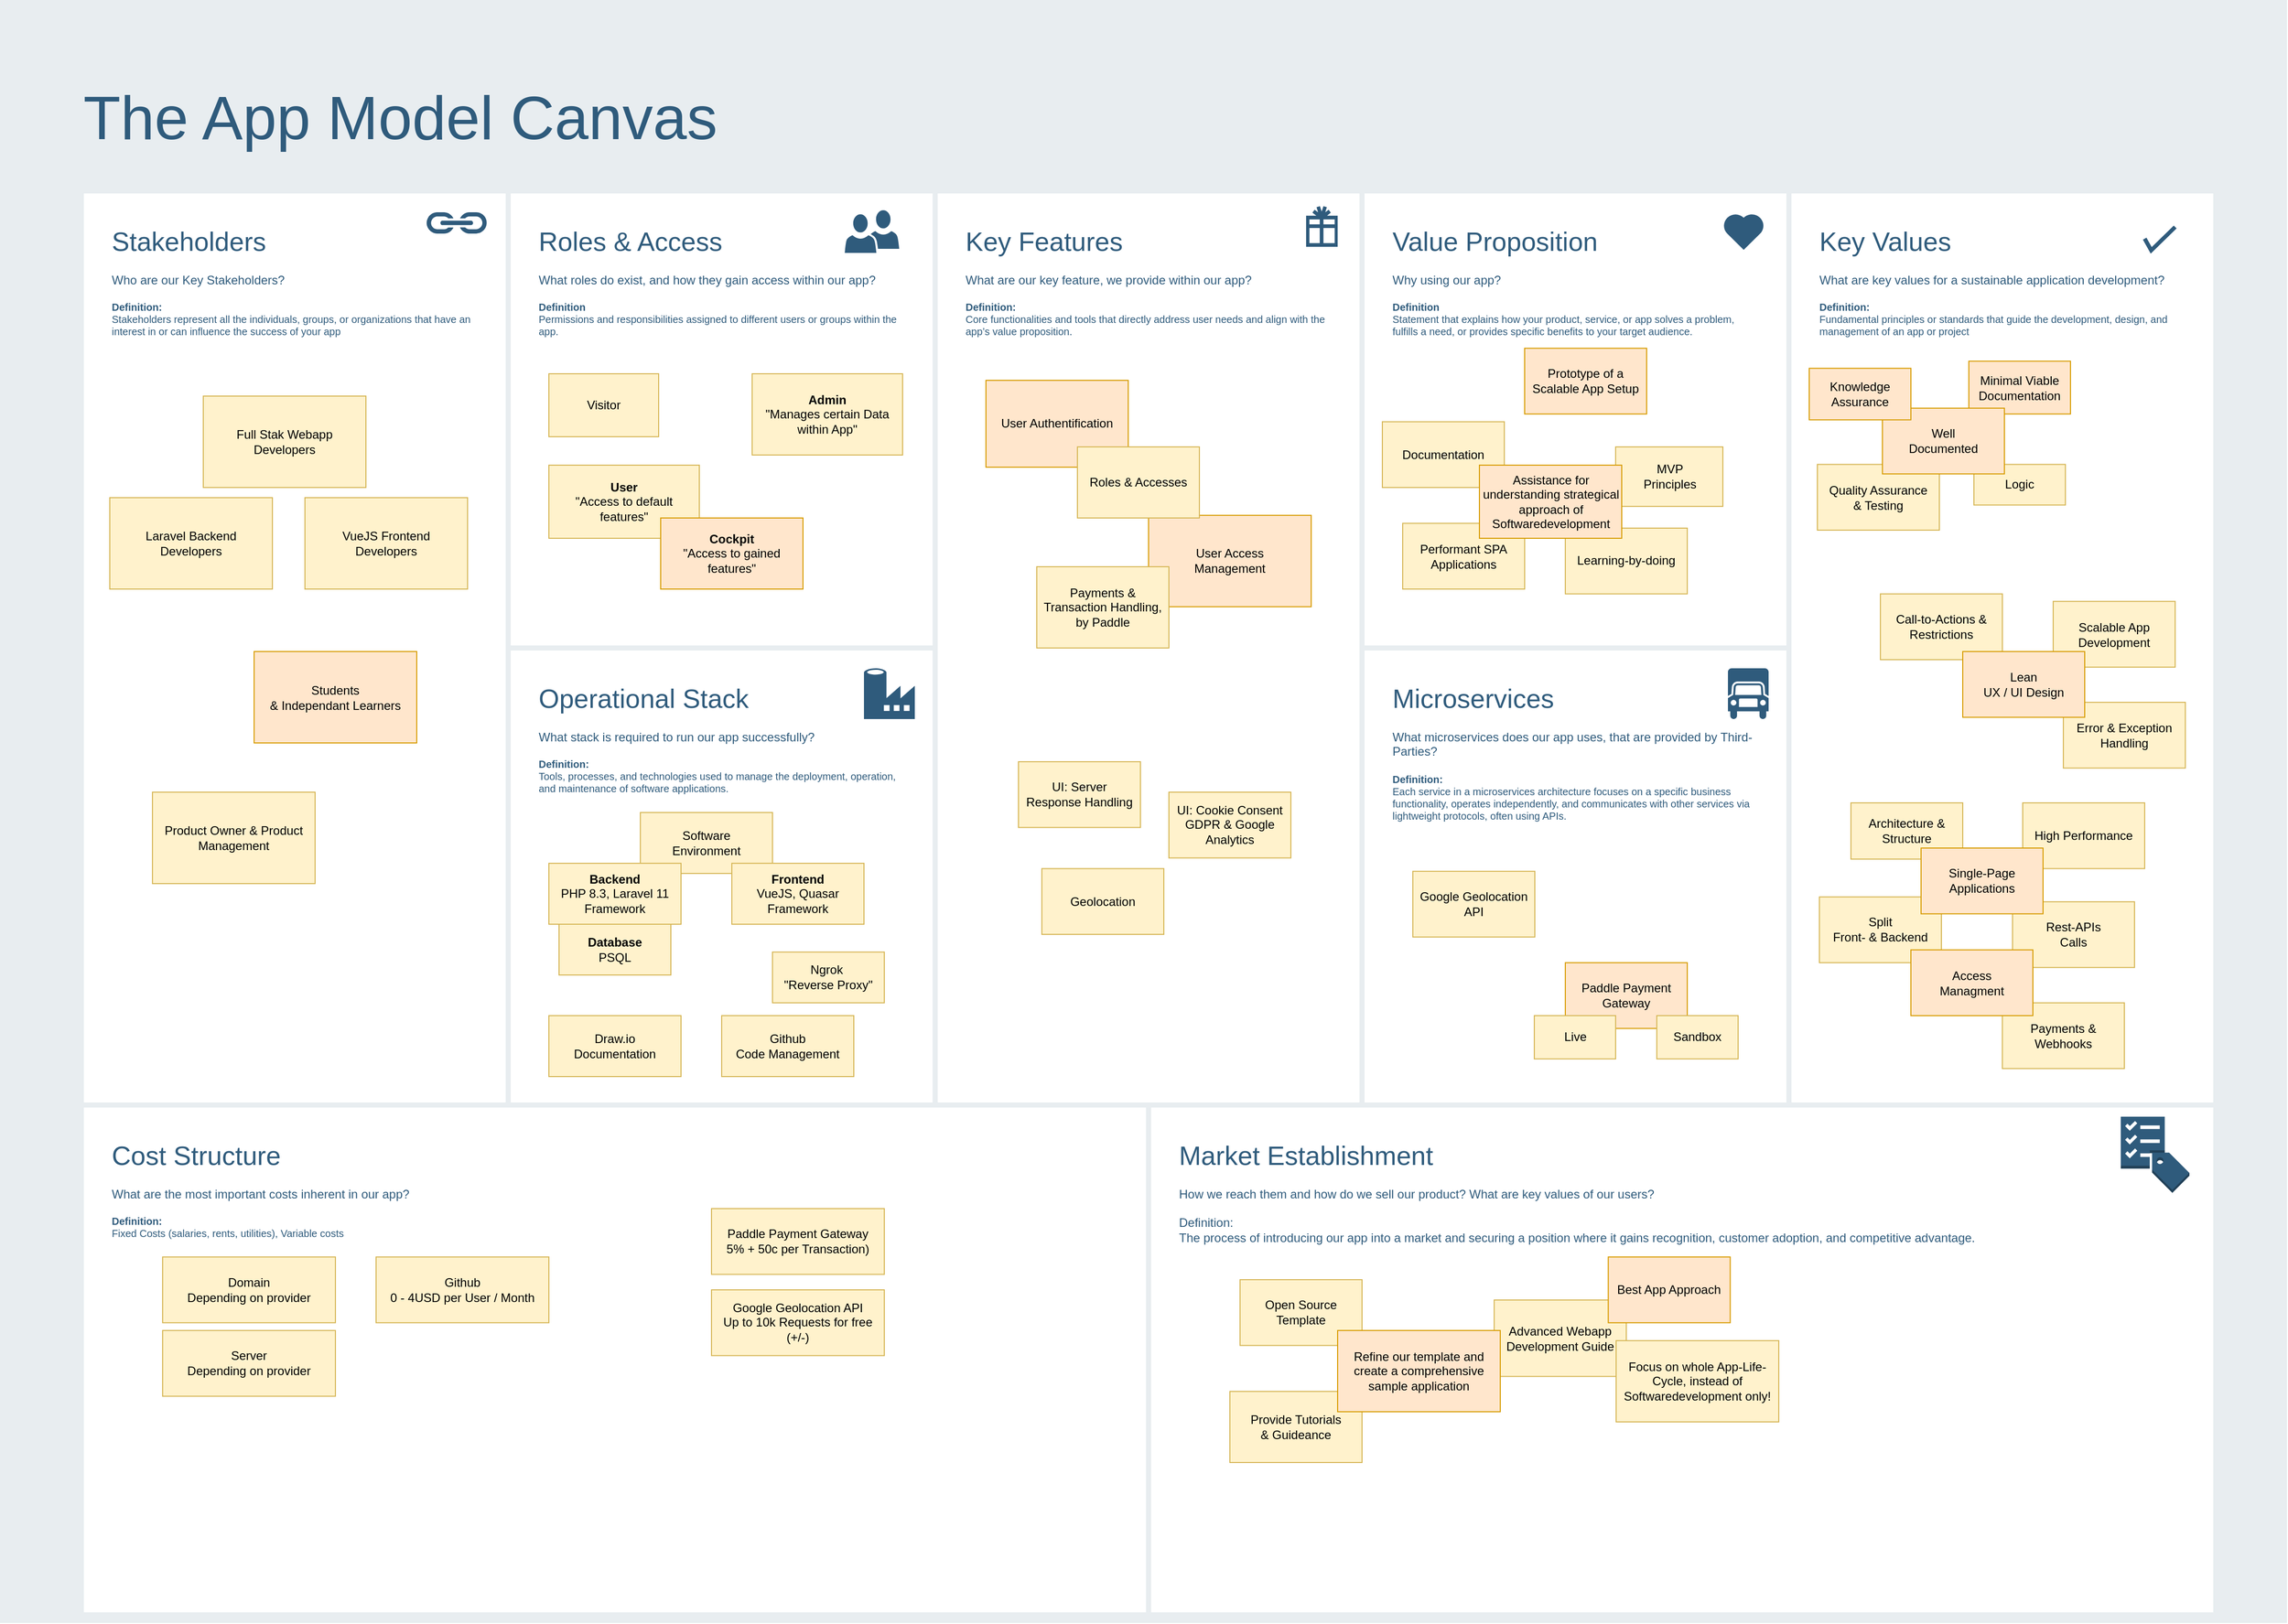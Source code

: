 <mxfile version="22.1.15" type="device">
  <diagram id="07fea595-8f29-1299-0266-81d95cde20df" name="AMC">
    <mxGraphModel dx="4941" dy="-784" grid="1" gridSize="10" guides="1" tooltips="1" connect="1" arrows="1" fold="1" page="1" pageScale="1" pageWidth="1169" pageHeight="827" background="none" math="0" shadow="0">
      <root>
        <mxCell id="0" />
        <mxCell id="1" parent="0" />
        <mxCell id="q8ubCS3UPAsnNKlZQyiB-722" value="" style="rounded=0;whiteSpace=wrap;html=1;shadow=0;labelBackgroundColor=none;strokeColor=none;strokeWidth=3;fillColor=#e8edf0;fontSize=60;fontColor=#2F5B7C;align=left;" parent="1" vertex="1">
          <mxGeometry x="-3030" y="2060" width="2250" height="1598" as="geometry" />
        </mxCell>
        <mxCell id="q8ubCS3UPAsnNKlZQyiB-723" value="&lt;div style=&quot;font-size: 26px&quot;&gt;Value Proposition&lt;/div&gt;&lt;div&gt;&amp;nbsp;&lt;/div&gt;&lt;div&gt;Why using our app?&lt;/div&gt;&lt;div&gt;&lt;br&gt;&lt;/div&gt;&lt;div style=&quot;font-size: 10px&quot;&gt;&lt;font style=&quot;font-size: 10px&quot;&gt;&lt;b&gt;Definition&lt;/b&gt;&lt;/font&gt;&lt;/div&gt;&lt;div style=&quot;font-size: 10px&quot;&gt;Statement that explains how your product, service, or app solves a problem, fulfills a need, or provides specific benefits to your target audience.&lt;br&gt;&lt;/div&gt;" style="rounded=0;whiteSpace=wrap;html=1;shadow=0;labelBackgroundColor=none;strokeColor=#e8edf0;strokeWidth=5;fillColor=#ffffff;fontSize=12;fontColor=#2F5B7C;align=left;verticalAlign=top;spacing=30;" parent="1" vertex="1">
          <mxGeometry x="-1690" y="2248" width="420" height="450" as="geometry" />
        </mxCell>
        <mxCell id="q8ubCS3UPAsnNKlZQyiB-724" value="&lt;font style=&quot;&quot;&gt;&lt;span style=&quot;font-size: 26px;&quot;&gt;Stakeholders&lt;br&gt;&lt;/span&gt;&lt;br style=&quot;font-size: 12px&quot;&gt;&lt;font style=&quot;font-size: 12px;&quot;&gt;Who are our Key Stakeholders?&lt;br style=&quot;font-size: 12px&quot;&gt;&lt;/font&gt;&lt;br style=&quot;font-size: 12px&quot;&gt;&lt;/font&gt;&lt;div style=&quot;font-size: 10px&quot;&gt;&lt;b&gt;Definition:&lt;/b&gt;&lt;/div&gt;&lt;div style=&quot;font-size: 10px&quot;&gt;Stakeholders represent all the individuals, groups, or organizations that have an interest in or can influence the success of your app&lt;br&gt;&lt;/div&gt;&lt;div style=&quot;font-size: 12px&quot;&gt;&lt;br style=&quot;font-size: 12px&quot;&gt;&lt;/div&gt;" style="rounded=0;whiteSpace=wrap;html=1;shadow=0;labelBackgroundColor=none;strokeColor=#e8edf0;strokeWidth=5;fillColor=#ffffff;fontSize=12;fontColor=#2F5B7C;align=left;verticalAlign=top;spacing=30;" parent="1" vertex="1">
          <mxGeometry x="-2950" y="2248" width="420" height="900" as="geometry" />
        </mxCell>
        <mxCell id="q8ubCS3UPAsnNKlZQyiB-725" value="&lt;font&gt;&lt;font style=&quot;font-size: 26px&quot;&gt;Roles &amp;amp; Access&lt;/font&gt;&lt;br style=&quot;font-size: 12px&quot;&gt;&lt;/font&gt;&lt;font&gt;&lt;br&gt;What roles do exist, and how they gain access within our app?&lt;br&gt;&lt;div&gt;&lt;br&gt;&lt;/div&gt;&lt;/font&gt;&lt;div style=&quot;font-size: 10px&quot;&gt;&lt;div&gt;&lt;b&gt;Definition&lt;/b&gt;&lt;/div&gt;&lt;div&gt;Permissions and responsibilities assigned to different users or groups within the app.&lt;br&gt;&lt;/div&gt;&lt;/div&gt;&lt;div&gt;&lt;br&gt;&lt;/div&gt;" style="rounded=0;whiteSpace=wrap;html=1;shadow=0;labelBackgroundColor=none;strokeColor=#e8edf0;strokeWidth=5;fillColor=#ffffff;fontSize=12;fontColor=#2F5B7C;align=left;verticalAlign=top;spacing=30;" parent="1" vertex="1">
          <mxGeometry x="-2530" y="2248" width="420" height="450" as="geometry" />
        </mxCell>
        <mxCell id="q8ubCS3UPAsnNKlZQyiB-726" value="&lt;div&gt;&lt;span style=&quot;font-size: 26px;&quot;&gt;Operational Stack&amp;nbsp;&lt;/span&gt;&lt;/div&gt;&lt;div&gt;&lt;br&gt;&lt;/div&gt;&lt;div&gt;What stack is required to run our app successfully?&lt;/div&gt;&lt;div&gt;&lt;br&gt;&lt;/div&gt;&lt;div style=&quot;font-size: 10px&quot;&gt;&lt;span style=&quot;background-color: initial;&quot;&gt;&lt;b&gt;Definition:&lt;/b&gt;&lt;/span&gt;&lt;/div&gt;&lt;div style=&quot;font-size: 10px&quot;&gt;Tools, processes, and technologies used to manage the deployment, operation, and maintenance of software applications.&lt;br&gt;&lt;/div&gt;" style="rounded=0;whiteSpace=wrap;html=1;shadow=0;labelBackgroundColor=none;strokeColor=#e8edf0;strokeWidth=5;fillColor=#ffffff;fontSize=12;fontColor=#2F5B7C;align=left;verticalAlign=top;spacing=30;" parent="1" vertex="1">
          <mxGeometry x="-2530" y="2698" width="420" height="450" as="geometry" />
        </mxCell>
        <mxCell id="q8ubCS3UPAsnNKlZQyiB-727" value="&lt;div style=&quot;font-size: 26px&quot;&gt;Key Features&lt;/div&gt;&lt;div&gt;&lt;br&gt;&lt;/div&gt;&lt;div&gt;What are our key feature, we provide within our app?&lt;/div&gt;&lt;div&gt;&lt;br&gt;&lt;/div&gt;&lt;div style=&quot;font-size: 10px&quot;&gt;&lt;font style=&quot;font-size: 10px&quot;&gt;&lt;b&gt;Definition:&lt;/b&gt;&lt;/font&gt;&lt;/div&gt;&lt;div style=&quot;font-size: 10px&quot;&gt;Core functionalities and tools that directly address user needs and align with the app’s value proposition.&lt;br&gt;&lt;br&gt;&lt;/div&gt;&lt;div style=&quot;font-size: 10px&quot;&gt;&lt;br&gt;&lt;/div&gt;" style="rounded=0;whiteSpace=wrap;html=1;shadow=0;labelBackgroundColor=none;strokeColor=#e8edf0;strokeWidth=5;fillColor=#ffffff;fontSize=12;fontColor=#2F5B7C;align=left;verticalAlign=top;spacing=30;" parent="1" vertex="1">
          <mxGeometry x="-2110" y="2248" width="420" height="900" as="geometry" />
        </mxCell>
        <mxCell id="q8ubCS3UPAsnNKlZQyiB-728" value="&lt;font style=&quot;border-color: var(--border-color); font-size: 26px;&quot;&gt;Key Values&lt;br&gt;&lt;/font&gt;&lt;div&gt;&lt;br&gt;&lt;/div&gt;&lt;div&gt;What are key values for a sustainable application development?&lt;/div&gt;&lt;div&gt;&lt;br&gt;&lt;/div&gt;&lt;div style=&quot;font-size: 10px&quot;&gt;&lt;b&gt;Definition:&lt;/b&gt;&lt;/div&gt;&lt;div style=&quot;font-size: 10px&quot;&gt;Fundamental principles or standards that guide the development, design, and management of an app or project&lt;br&gt;&lt;/div&gt;" style="rounded=0;whiteSpace=wrap;html=1;shadow=0;labelBackgroundColor=none;strokeColor=#e8edf0;strokeWidth=5;fillColor=#ffffff;fontSize=12;fontColor=#2F5B7C;align=left;verticalAlign=top;spacing=30;" parent="1" vertex="1">
          <mxGeometry x="-1270" y="2248" width="420" height="900" as="geometry" />
        </mxCell>
        <mxCell id="q8ubCS3UPAsnNKlZQyiB-729" value="&lt;div&gt;&lt;span style=&quot;font-size: 26px;&quot;&gt;Microservices&lt;/span&gt;&lt;/div&gt;&lt;div&gt;&lt;br&gt;&lt;/div&gt;&lt;div&gt;What microservices does our app uses, that are provided by Third-Parties?&lt;/div&gt;&lt;div&gt;&lt;br&gt;&lt;/div&gt;&lt;div style=&quot;font-size: 10px&quot;&gt;&lt;font style=&quot;font-size: 10px&quot;&gt;&lt;b&gt;Definition:&lt;/b&gt;&lt;/font&gt;&lt;/div&gt;&lt;div style=&quot;font-size: 10px&quot;&gt;Each service in a microservices architecture focuses on a specific business functionality, operates independently, and communicates with other services via lightweight protocols, often using APIs.&lt;br&gt;&lt;/div&gt;&lt;div style=&quot;font-size: 10px&quot;&gt;&lt;br&gt;&lt;/div&gt;" style="rounded=0;whiteSpace=wrap;html=1;shadow=0;labelBackgroundColor=none;strokeColor=#e8edf0;strokeWidth=5;fillColor=#ffffff;fontSize=12;fontColor=#2F5B7C;align=left;verticalAlign=top;spacing=30;" parent="1" vertex="1">
          <mxGeometry x="-1690" y="2698" width="420" height="450" as="geometry" />
        </mxCell>
        <mxCell id="q8ubCS3UPAsnNKlZQyiB-730" value="&lt;div style=&quot;font-size: 26px&quot;&gt;&lt;font style=&quot;font-size: 26px&quot;&gt;Cost Structure&lt;/font&gt;&lt;/div&gt;&lt;div&gt;&lt;br&gt;&lt;/div&gt;&lt;div&gt;What are the most important costs inherent in our app?&lt;/div&gt;&lt;div&gt;&lt;br&gt;&lt;/div&gt;&lt;div style=&quot;font-size: 10px&quot;&gt;&lt;font style=&quot;font-size: 10px&quot;&gt;&lt;b&gt;Definition:&lt;/b&gt;&lt;/font&gt;&lt;/div&gt;&lt;div style=&quot;font-size: 10px&quot;&gt;&lt;font style=&quot;font-size: 10px&quot;&gt;Fixed Costs (salaries, rents, utilities),&amp;nbsp;&lt;/font&gt;&lt;span style=&quot;background-color: initial;&quot;&gt;Variable costs&lt;/span&gt;&lt;/div&gt;" style="rounded=0;whiteSpace=wrap;html=1;shadow=0;labelBackgroundColor=none;strokeColor=#e8edf0;strokeWidth=5;fillColor=#ffffff;fontSize=12;fontColor=#2F5B7C;align=left;verticalAlign=top;spacing=30;" parent="1" vertex="1">
          <mxGeometry x="-2950" y="3148" width="1050" height="502" as="geometry" />
        </mxCell>
        <mxCell id="q8ubCS3UPAsnNKlZQyiB-731" value="&lt;div style=&quot;font-size: 26px&quot;&gt;Market Establishment&lt;/div&gt;&lt;div&gt;&lt;br&gt;&lt;/div&gt;&lt;div&gt;How we reach them and how do we sell our product? What are key values of our users?&lt;/div&gt;&lt;div&gt;&lt;br&gt;&lt;/div&gt;&lt;div&gt;Definition:&lt;/div&gt;&lt;div&gt;The process of introducing our app into a market and securing a position where it gains recognition, customer adoption, and competitive advantage.&lt;br&gt;&lt;/div&gt;" style="rounded=0;whiteSpace=wrap;html=1;shadow=0;labelBackgroundColor=none;strokeColor=#e8edf0;strokeWidth=5;fillColor=#ffffff;fontSize=12;fontColor=#2F5B7C;align=left;verticalAlign=top;spacing=30;" parent="1" vertex="1">
          <mxGeometry x="-1900" y="3148" width="1050" height="502" as="geometry" />
        </mxCell>
        <mxCell id="q8ubCS3UPAsnNKlZQyiB-732" value="The App Model Canvas" style="text;html=1;resizable=0;points=[];autosize=1;align=left;verticalAlign=top;spacingTop=-4;fontSize=60;fontColor=#2F5B7C;" parent="1" vertex="1">
          <mxGeometry x="-2950" y="2138" width="650" height="80" as="geometry" />
        </mxCell>
        <mxCell id="q8ubCS3UPAsnNKlZQyiB-733" value="" style="html=1;verticalLabelPosition=bottom;labelBackgroundColor=#ffffff;verticalAlign=top;shadow=0;dashed=0;strokeWidth=4;shape=mxgraph.ios7.misc.check;strokeColor=#2F5B7C;fillColor=#ffffff;gradientColor=none;fontSize=12;fontColor=#2F5B7C;align=left;" parent="1" vertex="1">
          <mxGeometry x="-920" y="2283.5" width="30" height="23" as="geometry" />
        </mxCell>
        <mxCell id="q8ubCS3UPAsnNKlZQyiB-734" value="" style="shape=mxgraph.signs.travel.present;html=1;fillColor=#2F5B7C;strokeColor=none;verticalLabelPosition=bottom;verticalAlign=top;align=center;shadow=0;labelBackgroundColor=none;fontSize=12;fontColor=#2F5B7C;" parent="1" vertex="1">
          <mxGeometry x="-1745" y="2263" width="31" height="40" as="geometry" />
        </mxCell>
        <mxCell id="q8ubCS3UPAsnNKlZQyiB-735" value="" style="html=1;verticalLabelPosition=bottom;labelBackgroundColor=#ffffff;verticalAlign=top;strokeWidth=3;strokeColor=none;fillColor=#2F5B7C;shadow=0;dashed=0;shape=mxgraph.ios7.icons.heart;fontSize=12;fontColor=#2F5B7C;align=left;" parent="1" vertex="1">
          <mxGeometry x="-1335.0" y="2270" width="41" height="36" as="geometry" />
        </mxCell>
        <mxCell id="q8ubCS3UPAsnNKlZQyiB-739" value="" style="shadow=0;dashed=0;html=1;strokeColor=none;labelPosition=center;verticalLabelPosition=bottom;verticalAlign=top;shape=mxgraph.mscae.cloud.data_factory;fillColor=#2F5B7C;labelBackgroundColor=none;fontSize=10;fontColor=#2F5B7C;align=left;" parent="1" vertex="1">
          <mxGeometry x="-2180" y="2718" width="50" height="50" as="geometry" />
        </mxCell>
        <mxCell id="q8ubCS3UPAsnNKlZQyiB-740" value="" style="shape=mxgraph.signs.transportation.truck_6;html=1;fillColor=#2F5B7C;strokeColor=none;verticalLabelPosition=bottom;verticalAlign=top;align=center;shadow=0;labelBackgroundColor=none;fontSize=10;fontColor=#2F5B7C;aspect=fixed;" parent="1" vertex="1">
          <mxGeometry x="-1330" y="2718" width="40" height="50" as="geometry" />
        </mxCell>
        <mxCell id="q8ubCS3UPAsnNKlZQyiB-741" value="" style="shape=image;html=1;verticalAlign=top;verticalLabelPosition=bottom;labelBackgroundColor=#ffffff;imageAspect=0;aspect=fixed;image=https://cdn4.iconfinder.com/data/icons/evil-icons-user-interface/64/price-128.png;shadow=0;strokeColor=#e8edf0;strokeWidth=3;fillColor=#2F5B7C;gradientColor=none;fontSize=10;fontColor=#2F5B7C;align=left;" parent="1" vertex="1">
          <mxGeometry x="-1966" y="3168" width="58" height="58" as="geometry" />
        </mxCell>
        <mxCell id="q8ubCS3UPAsnNKlZQyiB-742" value="" style="dashed=0;html=1;shape=mxgraph.aws3.checklist_cost;fillColor=#2F5B7C;gradientColor=none;shadow=0;labelBackgroundColor=none;strokeColor=none;strokeWidth=3;fontSize=10;fontColor=#2F5B7C;align=left;" parent="1" vertex="1">
          <mxGeometry x="-943.5" y="3159.5" width="67.5" height="75" as="geometry" />
        </mxCell>
        <mxCell id="q8ubCS3UPAsnNKlZQyiB-743" value="" style="shadow=0;dashed=0;html=1;strokeColor=none;fillColor=#2F5B7C;labelPosition=center;verticalLabelPosition=bottom;verticalAlign=top;outlineConnect=0;shape=mxgraph.office.concepts.link;labelBackgroundColor=none;fontSize=10;fontColor=#000000;align=left;" parent="1" vertex="1">
          <mxGeometry x="-2611" y="2269" width="61" height="21" as="geometry" />
        </mxCell>
        <mxCell id="q8ubCS3UPAsnNKlZQyiB-744" value="" style="group" parent="1" vertex="1" connectable="0">
          <mxGeometry x="-2200" y="2270" width="50" height="40" as="geometry" />
        </mxCell>
        <mxCell id="q8ubCS3UPAsnNKlZQyiB-745" value="" style="shadow=0;dashed=0;html=1;strokeColor=#FFFFFF;labelPosition=center;verticalLabelPosition=bottom;verticalAlign=top;outlineConnect=0;shape=mxgraph.office.users.user;fillColor=#2F5B7C;labelBackgroundColor=none;fontSize=10;fontColor=#000000;align=left;strokeWidth=2;" parent="q8ubCS3UPAsnNKlZQyiB-744" vertex="1">
          <mxGeometry x="22.464" y="-4" width="33.333" height="40" as="geometry" />
        </mxCell>
        <mxCell id="q8ubCS3UPAsnNKlZQyiB-746" value="" style="shadow=0;dashed=0;html=1;strokeColor=#FFFFFF;labelPosition=center;verticalLabelPosition=bottom;verticalAlign=top;outlineConnect=0;shape=mxgraph.office.users.user;fillColor=#2F5B7C;labelBackgroundColor=none;fontSize=10;fontColor=#000000;align=left;strokeWidth=2;" parent="q8ubCS3UPAsnNKlZQyiB-744" vertex="1">
          <mxGeometry width="33.333" height="40" as="geometry" />
        </mxCell>
        <mxCell id="q8ubCS3UPAsnNKlZQyiB-747" value="Full Stak Webapp&lt;br&gt;Developers" style="rounded=0;whiteSpace=wrap;html=1;fillColor=#fff2cc;strokeColor=#d6b656;" parent="1" vertex="1">
          <mxGeometry x="-2830" y="2450" width="160" height="90" as="geometry" />
        </mxCell>
        <mxCell id="lBGvVB8ArlER4a5Iz0_V-1" value="VueJS Frontend&lt;br&gt;Developers" style="rounded=0;whiteSpace=wrap;html=1;fillColor=#fff2cc;strokeColor=#d6b656;" parent="1" vertex="1">
          <mxGeometry x="-2730" y="2550" width="160" height="90" as="geometry" />
        </mxCell>
        <mxCell id="lBGvVB8ArlER4a5Iz0_V-2" value="Laravel Backend&lt;br&gt;Developers" style="rounded=0;whiteSpace=wrap;html=1;fillColor=#fff2cc;strokeColor=#d6b656;" parent="1" vertex="1">
          <mxGeometry x="-2922" y="2550" width="160" height="90" as="geometry" />
        </mxCell>
        <mxCell id="lBGvVB8ArlER4a5Iz0_V-3" value="Students&lt;br&gt;&amp;amp; Independant Learners" style="rounded=0;whiteSpace=wrap;html=1;fillColor=#ffe6cc;strokeColor=#d79b00;" parent="1" vertex="1">
          <mxGeometry x="-2780" y="2701.5" width="160" height="90" as="geometry" />
        </mxCell>
        <mxCell id="lBGvVB8ArlER4a5Iz0_V-4" value="Visitor" style="rounded=0;whiteSpace=wrap;html=1;fillColor=#fff2cc;strokeColor=#d6b656;" parent="1" vertex="1">
          <mxGeometry x="-2490" y="2428" width="108" height="62" as="geometry" />
        </mxCell>
        <mxCell id="lBGvVB8ArlER4a5Iz0_V-5" value="&lt;b&gt;User&lt;/b&gt;&lt;br&gt;&quot;Access to default features&quot;" style="rounded=0;whiteSpace=wrap;html=1;fillColor=#fff2cc;strokeColor=#d6b656;" parent="1" vertex="1">
          <mxGeometry x="-2490" y="2518" width="148" height="72" as="geometry" />
        </mxCell>
        <mxCell id="lBGvVB8ArlER4a5Iz0_V-6" value="&lt;b&gt;Cockpit&lt;/b&gt;&lt;br&gt;&quot;Access to gained features&quot;" style="rounded=0;whiteSpace=wrap;html=1;fillColor=#ffe6cc;strokeColor=#d79b00;" parent="1" vertex="1">
          <mxGeometry x="-2380" y="2570" width="140" height="70" as="geometry" />
        </mxCell>
        <mxCell id="lBGvVB8ArlER4a5Iz0_V-7" value="&lt;b&gt;Admin&lt;/b&gt;&lt;br&gt;&quot;Manages certain Data within App&quot;" style="rounded=0;whiteSpace=wrap;html=1;fillColor=#fff2cc;strokeColor=#d6b656;" parent="1" vertex="1">
          <mxGeometry x="-2290" y="2428" width="148" height="80" as="geometry" />
        </mxCell>
        <mxCell id="lBGvVB8ArlER4a5Iz0_V-10" value="&lt;b&gt;Database&lt;/b&gt;&lt;br&gt;PSQL" style="rounded=0;whiteSpace=wrap;html=1;fillColor=#fff2cc;strokeColor=#d6b656;" parent="1" vertex="1">
          <mxGeometry x="-2480" y="2970" width="110" height="50" as="geometry" />
        </mxCell>
        <mxCell id="lBGvVB8ArlER4a5Iz0_V-11" value="Github&lt;br&gt;Code Management" style="rounded=0;whiteSpace=wrap;html=1;fillColor=#fff2cc;strokeColor=#d6b656;" parent="1" vertex="1">
          <mxGeometry x="-2320" y="3060" width="130" height="60" as="geometry" />
        </mxCell>
        <mxCell id="lBGvVB8ArlER4a5Iz0_V-12" value="User Authentification" style="rounded=0;whiteSpace=wrap;html=1;fillColor=#ffe6cc;strokeColor=#d79b00;" parent="1" vertex="1">
          <mxGeometry x="-2060" y="2434.5" width="140" height="85.5" as="geometry" />
        </mxCell>
        <mxCell id="lBGvVB8ArlER4a5Iz0_V-13" value="User Access &lt;br&gt;Management" style="rounded=0;whiteSpace=wrap;html=1;fillColor=#ffe6cc;strokeColor=#d79b00;" parent="1" vertex="1">
          <mxGeometry x="-1900" y="2567.38" width="160" height="90" as="geometry" />
        </mxCell>
        <mxCell id="lBGvVB8ArlER4a5Iz0_V-14" value="Payments &amp;amp; Transaction Handling, by Paddle" style="rounded=0;whiteSpace=wrap;html=1;fillColor=#fff2cc;strokeColor=#d6b656;" parent="1" vertex="1">
          <mxGeometry x="-2010" y="2618" width="130" height="80" as="geometry" />
        </mxCell>
        <mxCell id="lBGvVB8ArlER4a5Iz0_V-15" value="Roles &amp;amp; Accesses" style="rounded=0;whiteSpace=wrap;html=1;fillColor=#fff2cc;strokeColor=#d6b656;" parent="1" vertex="1">
          <mxGeometry x="-1970" y="2500" width="120" height="70" as="geometry" />
        </mxCell>
        <mxCell id="lBGvVB8ArlER4a5Iz0_V-16" value="Draw.io&lt;br&gt;Documentation" style="rounded=0;whiteSpace=wrap;html=1;fillColor=#fff2cc;strokeColor=#d6b656;" parent="1" vertex="1">
          <mxGeometry x="-2490" y="3060" width="130" height="60" as="geometry" />
        </mxCell>
        <mxCell id="lBGvVB8ArlER4a5Iz0_V-17" value="Software&lt;br&gt;Environment" style="rounded=0;whiteSpace=wrap;html=1;fillColor=#fff2cc;strokeColor=#d6b656;" parent="1" vertex="1">
          <mxGeometry x="-2400" y="2860" width="130" height="60" as="geometry" />
        </mxCell>
        <mxCell id="lBGvVB8ArlER4a5Iz0_V-8" value="&lt;b&gt;Backend&lt;/b&gt;&lt;br&gt;PHP 8.3, Laravel 11 Framework" style="rounded=0;whiteSpace=wrap;html=1;fillColor=#fff2cc;strokeColor=#d6b656;" parent="1" vertex="1">
          <mxGeometry x="-2490" y="2910" width="130" height="60" as="geometry" />
        </mxCell>
        <mxCell id="lBGvVB8ArlER4a5Iz0_V-9" value="&lt;b&gt;Frontend&lt;/b&gt;&lt;br&gt;VueJS, Quasar Framework" style="rounded=0;whiteSpace=wrap;html=1;fillColor=#fff2cc;strokeColor=#d6b656;" parent="1" vertex="1">
          <mxGeometry x="-2310" y="2910" width="130" height="60" as="geometry" />
        </mxCell>
        <mxCell id="lBGvVB8ArlER4a5Iz0_V-18" value="Prototype of a Scalable App Setup" style="rounded=0;whiteSpace=wrap;html=1;fillColor=#ffe6cc;strokeColor=#d79b00;" parent="1" vertex="1">
          <mxGeometry x="-1530" y="2402.88" width="120" height="64.75" as="geometry" />
        </mxCell>
        <mxCell id="lBGvVB8ArlER4a5Iz0_V-20" value="Learning-by-doing" style="rounded=0;whiteSpace=wrap;html=1;fillColor=#fff2cc;strokeColor=#d6b656;" parent="1" vertex="1">
          <mxGeometry x="-1490" y="2580" width="120" height="64.75" as="geometry" />
        </mxCell>
        <mxCell id="lBGvVB8ArlER4a5Iz0_V-22" value="Performant SPA &lt;br&gt;Applications" style="rounded=0;whiteSpace=wrap;html=1;fillColor=#fff2cc;strokeColor=#d6b656;" parent="1" vertex="1">
          <mxGeometry x="-1650" y="2575.25" width="120" height="64.75" as="geometry" />
        </mxCell>
        <UserObject label="Google Geolocation API" link="https://developers.google.com/maps/documentation/geocoding/start" id="lBGvVB8ArlER4a5Iz0_V-24">
          <mxCell style="rounded=0;whiteSpace=wrap;html=1;fillColor=#fff2cc;strokeColor=#d6b656;" parent="1" vertex="1">
            <mxGeometry x="-1640" y="2917.88" width="120" height="64.75" as="geometry" />
          </mxCell>
        </UserObject>
        <UserObject label="Paddle Payment Gateway" link="https://www.paddle.com/" id="lBGvVB8ArlER4a5Iz0_V-25">
          <mxCell style="rounded=0;whiteSpace=wrap;html=1;fillColor=#ffe6cc;strokeColor=#d79b00;" parent="1" vertex="1">
            <mxGeometry x="-1490" y="3007.87" width="120" height="64.75" as="geometry" />
          </mxCell>
        </UserObject>
        <mxCell id="lBGvVB8ArlER4a5Iz0_V-26" value="Ngrok&amp;nbsp;&lt;br&gt;&quot;Reverse Proxy&quot;" style="rounded=0;whiteSpace=wrap;html=1;fillColor=#fff2cc;strokeColor=#d6b656;" parent="1" vertex="1">
          <mxGeometry x="-2270" y="2997.38" width="110" height="50" as="geometry" />
        </mxCell>
        <mxCell id="lBGvVB8ArlER4a5Iz0_V-28" value="Scalable App Development" style="rounded=0;whiteSpace=wrap;html=1;fillColor=#fff2cc;strokeColor=#d6b656;" parent="1" vertex="1">
          <mxGeometry x="-1010" y="2652.13" width="120" height="64.75" as="geometry" />
        </mxCell>
        <mxCell id="lBGvVB8ArlER4a5Iz0_V-31" value="Error &amp;amp; Exception Handling" style="rounded=0;whiteSpace=wrap;html=1;fillColor=#fff2cc;strokeColor=#d6b656;" parent="1" vertex="1">
          <mxGeometry x="-1000" y="2751.5" width="120" height="64.75" as="geometry" />
        </mxCell>
        <mxCell id="lBGvVB8ArlER4a5Iz0_V-32" value="Call-to-Actions &amp;amp; Restrictions" style="rounded=0;whiteSpace=wrap;html=1;fillColor=#fff2cc;strokeColor=#d6b656;" parent="1" vertex="1">
          <mxGeometry x="-1180" y="2644.75" width="120" height="64.75" as="geometry" />
        </mxCell>
        <UserObject label="Google Geolocation API&lt;br&gt;Up to 10k Requests for free (+/-)" link="https://mapsplatform.google.com/pricing/?hl=de" id="lBGvVB8ArlER4a5Iz0_V-33">
          <mxCell style="rounded=0;whiteSpace=wrap;html=1;fillColor=#fff2cc;strokeColor=#d6b656;" parent="1" vertex="1">
            <mxGeometry x="-2330" y="3330" width="170" height="64.75" as="geometry" />
          </mxCell>
        </UserObject>
        <UserObject label="Paddle Payment Gateway&lt;br&gt;5% + 50c per Transaction)" link="https://www.paddle.com/pricing" id="lBGvVB8ArlER4a5Iz0_V-34">
          <mxCell style="rounded=0;whiteSpace=wrap;html=1;fillColor=#fff2cc;strokeColor=#d6b656;" parent="1" vertex="1">
            <mxGeometry x="-2330" y="3250" width="170" height="64.75" as="geometry" />
          </mxCell>
        </UserObject>
        <mxCell id="lBGvVB8ArlER4a5Iz0_V-35" value="MVP &lt;br&gt;Principles" style="rounded=0;whiteSpace=wrap;html=1;fillColor=#fff2cc;strokeColor=#d6b656;" parent="1" vertex="1">
          <mxGeometry x="-1440.5" y="2500" width="105.5" height="58.62" as="geometry" />
        </mxCell>
        <mxCell id="lBGvVB8ArlER4a5Iz0_V-37" value="High Performance" style="rounded=0;whiteSpace=wrap;html=1;fillColor=#fff2cc;strokeColor=#d6b656;" parent="1" vertex="1">
          <mxGeometry x="-1040" y="2850.49" width="120" height="64.75" as="geometry" />
        </mxCell>
        <mxCell id="lBGvVB8ArlER4a5Iz0_V-39" value="Rest-APIs&lt;br&gt;Calls" style="rounded=0;whiteSpace=wrap;html=1;fillColor=#fff2cc;strokeColor=#d6b656;" parent="1" vertex="1">
          <mxGeometry x="-1050" y="2947.87" width="120" height="64.75" as="geometry" />
        </mxCell>
        <mxCell id="lBGvVB8ArlER4a5Iz0_V-40" value="Quality Assurance &lt;br&gt;&amp;amp; Testing" style="rounded=0;whiteSpace=wrap;html=1;fillColor=#fff2cc;strokeColor=#d6b656;" parent="1" vertex="1">
          <mxGeometry x="-1242" y="2517.25" width="120" height="64.75" as="geometry" />
        </mxCell>
        <UserObject label="Live" id="lBGvVB8ArlER4a5Iz0_V-41">
          <mxCell style="rounded=0;whiteSpace=wrap;html=1;fillColor=#fff2cc;strokeColor=#d6b656;" parent="1" vertex="1">
            <mxGeometry x="-1520.5" y="3060" width="80" height="42.62" as="geometry" />
          </mxCell>
        </UserObject>
        <UserObject label="Sandbox" id="lBGvVB8ArlER4a5Iz0_V-42">
          <mxCell style="rounded=0;whiteSpace=wrap;html=1;fillColor=#fff2cc;strokeColor=#d6b656;" parent="1" vertex="1">
            <mxGeometry x="-1400" y="3060" width="80" height="42.62" as="geometry" />
          </mxCell>
        </UserObject>
        <mxCell id="lBGvVB8ArlER4a5Iz0_V-43" value="Open Source Template" style="rounded=0;whiteSpace=wrap;html=1;fillColor=#fff2cc;strokeColor=#d6b656;" parent="1" vertex="1">
          <mxGeometry x="-1810" y="3320" width="120" height="64.75" as="geometry" />
        </mxCell>
        <mxCell id="lBGvVB8ArlER4a5Iz0_V-45" value="Advanced Webapp Development Guide" style="rounded=0;whiteSpace=wrap;html=1;fillColor=#fff2cc;strokeColor=#d6b656;" parent="1" vertex="1">
          <mxGeometry x="-1560" y="3340" width="130" height="75.25" as="geometry" />
        </mxCell>
        <mxCell id="lBGvVB8ArlER4a5Iz0_V-46" value="Provide Tutorials&lt;br&gt;&amp;amp; Guideance" style="rounded=0;whiteSpace=wrap;html=1;fillColor=#fff2cc;strokeColor=#d6b656;" parent="1" vertex="1">
          <mxGeometry x="-1820" y="3430" width="130" height="70" as="geometry" />
        </mxCell>
        <mxCell id="lBGvVB8ArlER4a5Iz0_V-47" value="Best App Approach" style="rounded=0;whiteSpace=wrap;html=1;fillColor=#ffe6cc;strokeColor=#d79b00;" parent="1" vertex="1">
          <mxGeometry x="-1447.75" y="3297.63" width="120" height="64.75" as="geometry" />
        </mxCell>
        <mxCell id="lBGvVB8ArlER4a5Iz0_V-48" value="Focus on whole App-Life-Cycle, instead of Softwaredevelopment only!" style="rounded=0;whiteSpace=wrap;html=1;fillColor=#fff2cc;strokeColor=#d6b656;" parent="1" vertex="1">
          <mxGeometry x="-1440" y="3380" width="160" height="80" as="geometry" />
        </mxCell>
        <UserObject label="Github&lt;br&gt;0 - 4USD per User / Month" link="https://github.com/pricing" id="lBGvVB8ArlER4a5Iz0_V-49">
          <mxCell style="rounded=0;whiteSpace=wrap;html=1;fillColor=#fff2cc;strokeColor=#d6b656;" parent="1" vertex="1">
            <mxGeometry x="-2660" y="3297.63" width="170" height="64.75" as="geometry" />
          </mxCell>
        </UserObject>
        <UserObject label="Server&lt;br&gt;Depending on provider" id="lBGvVB8ArlER4a5Iz0_V-50">
          <mxCell style="rounded=0;whiteSpace=wrap;html=1;fillColor=#fff2cc;strokeColor=#d6b656;" parent="1" vertex="1">
            <mxGeometry x="-2870" y="3370" width="170" height="64.75" as="geometry" />
          </mxCell>
        </UserObject>
        <UserObject label="Domain&lt;br&gt;Depending on provider" id="lBGvVB8ArlER4a5Iz0_V-51">
          <mxCell style="rounded=0;whiteSpace=wrap;html=1;fillColor=#fff2cc;strokeColor=#d6b656;" parent="1" vertex="1">
            <mxGeometry x="-2870" y="3297.63" width="170" height="64.75" as="geometry" />
          </mxCell>
        </UserObject>
        <UserObject label="UI: Cookie Consent&lt;br&gt;GDPR &amp;amp; Google Analytics" id="lBGvVB8ArlER4a5Iz0_V-52">
          <mxCell style="rounded=0;whiteSpace=wrap;html=1;fillColor=#fff2cc;strokeColor=#d6b656;" parent="1" vertex="1">
            <mxGeometry x="-1880" y="2840" width="120" height="64.75" as="geometry" />
          </mxCell>
        </UserObject>
        <UserObject label="UI: Server&lt;br&gt;Response Handling" id="lBGvVB8ArlER4a5Iz0_V-55">
          <mxCell style="rounded=0;whiteSpace=wrap;html=1;fillColor=#fff2cc;strokeColor=#d6b656;" parent="1" vertex="1">
            <mxGeometry x="-2028" y="2810" width="120" height="64.75" as="geometry" />
          </mxCell>
        </UserObject>
        <mxCell id="7FOcymX67m-cCyJudOTW-1" value="Logic" style="rounded=0;whiteSpace=wrap;html=1;fillColor=#fff2cc;strokeColor=#d6b656;" parent="1" vertex="1">
          <mxGeometry x="-1088" y="2517.25" width="90" height="40" as="geometry" />
        </mxCell>
        <mxCell id="7FOcymX67m-cCyJudOTW-2" value="Architecture &amp;amp; Structure" style="rounded=0;whiteSpace=wrap;html=1;fillColor=#fff2cc;strokeColor=#d6b656;" parent="1" vertex="1">
          <mxGeometry x="-1209" y="2850.49" width="110" height="55.37" as="geometry" />
        </mxCell>
        <mxCell id="vKAiGrFiaG_Dv00owzDu-1" value="Product Owner &amp;amp; Product Management" style="rounded=0;whiteSpace=wrap;html=1;fillColor=#fff2cc;strokeColor=#d6b656;" parent="1" vertex="1">
          <mxGeometry x="-2880" y="2840" width="160" height="90" as="geometry" />
        </mxCell>
        <UserObject label="Geolocation" id="vKAiGrFiaG_Dv00owzDu-2">
          <mxCell style="rounded=0;whiteSpace=wrap;html=1;fillColor=#fff2cc;strokeColor=#d6b656;" parent="1" vertex="1">
            <mxGeometry x="-2005" y="2915.24" width="120" height="64.75" as="geometry" />
          </mxCell>
        </UserObject>
        <mxCell id="vKAiGrFiaG_Dv00owzDu-3" value="Documentation" style="rounded=0;whiteSpace=wrap;html=1;fillColor=#fff2cc;strokeColor=#d6b656;" parent="1" vertex="1">
          <mxGeometry x="-1670" y="2475.25" width="120" height="64.75" as="geometry" />
        </mxCell>
        <mxCell id="lBGvVB8ArlER4a5Iz0_V-23" value="Assistance for understanding strategical approach of Softwaredevelopment" style="rounded=0;whiteSpace=wrap;html=1;fillColor=#ffe6cc;strokeColor=#d79b00;" parent="1" vertex="1">
          <mxGeometry x="-1574.5" y="2518" width="140" height="72" as="geometry" />
        </mxCell>
        <mxCell id="vKAiGrFiaG_Dv00owzDu-4" value="Minimal Viable Documentation" style="rounded=0;whiteSpace=wrap;html=1;fillColor=#ffe6cc;strokeColor=#d79b00;" parent="1" vertex="1">
          <mxGeometry x="-1093" y="2415.63" width="100" height="52" as="geometry" />
        </mxCell>
        <mxCell id="lBGvVB8ArlER4a5Iz0_V-38" value="Split&lt;br&gt;Front- &amp;amp; Backend" style="rounded=0;whiteSpace=wrap;html=1;fillColor=#fff2cc;strokeColor=#d6b656;" parent="1" vertex="1">
          <mxGeometry x="-1240" y="2943.12" width="120" height="64.75" as="geometry" />
        </mxCell>
        <mxCell id="lBGvVB8ArlER4a5Iz0_V-27" value="Lean&lt;br&gt;UX / UI Design" style="rounded=0;whiteSpace=wrap;html=1;fillColor=#ffe6cc;strokeColor=#d79b00;" parent="1" vertex="1">
          <mxGeometry x="-1099" y="2701.5" width="120" height="64.75" as="geometry" />
        </mxCell>
        <mxCell id="lBGvVB8ArlER4a5Iz0_V-29" value="Well &lt;br&gt;Documented" style="rounded=0;whiteSpace=wrap;html=1;fillColor=#ffe6cc;strokeColor=#d79b00;" parent="1" vertex="1">
          <mxGeometry x="-1178" y="2461.88" width="120" height="64.75" as="geometry" />
        </mxCell>
        <mxCell id="lBGvVB8ArlER4a5Iz0_V-36" value="Single-Page&lt;br&gt;Applications" style="rounded=0;whiteSpace=wrap;html=1;fillColor=#ffe6cc;strokeColor=#d79b00;" parent="1" vertex="1">
          <mxGeometry x="-1140" y="2895" width="120" height="64.75" as="geometry" />
        </mxCell>
        <mxCell id="vKAiGrFiaG_Dv00owzDu-6" value="Knowledge Assurance" style="rounded=0;whiteSpace=wrap;html=1;fillColor=#ffe6cc;strokeColor=#d79b00;" parent="1" vertex="1">
          <mxGeometry x="-1250" y="2422.63" width="100" height="50.75" as="geometry" />
        </mxCell>
        <mxCell id="vKAiGrFiaG_Dv00owzDu-7" value="Payments &amp;amp; Webhooks" style="rounded=0;whiteSpace=wrap;html=1;fillColor=#fff2cc;strokeColor=#d6b656;" parent="1" vertex="1">
          <mxGeometry x="-1060" y="3047.38" width="120" height="64.75" as="geometry" />
        </mxCell>
        <mxCell id="vKAiGrFiaG_Dv00owzDu-5" value="Access &lt;br&gt;Managment" style="rounded=0;whiteSpace=wrap;html=1;fillColor=#ffe6cc;strokeColor=#d79b00;" parent="1" vertex="1">
          <mxGeometry x="-1150" y="2995.25" width="120" height="64.75" as="geometry" />
        </mxCell>
        <mxCell id="lBGvVB8ArlER4a5Iz0_V-44" value="Refine our template and create a comprehensive sample application" style="rounded=0;whiteSpace=wrap;html=1;fillColor=#ffe6cc;strokeColor=#d79b00;" parent="1" vertex="1">
          <mxGeometry x="-1714" y="3370" width="160" height="80" as="geometry" />
        </mxCell>
      </root>
    </mxGraphModel>
  </diagram>
</mxfile>
